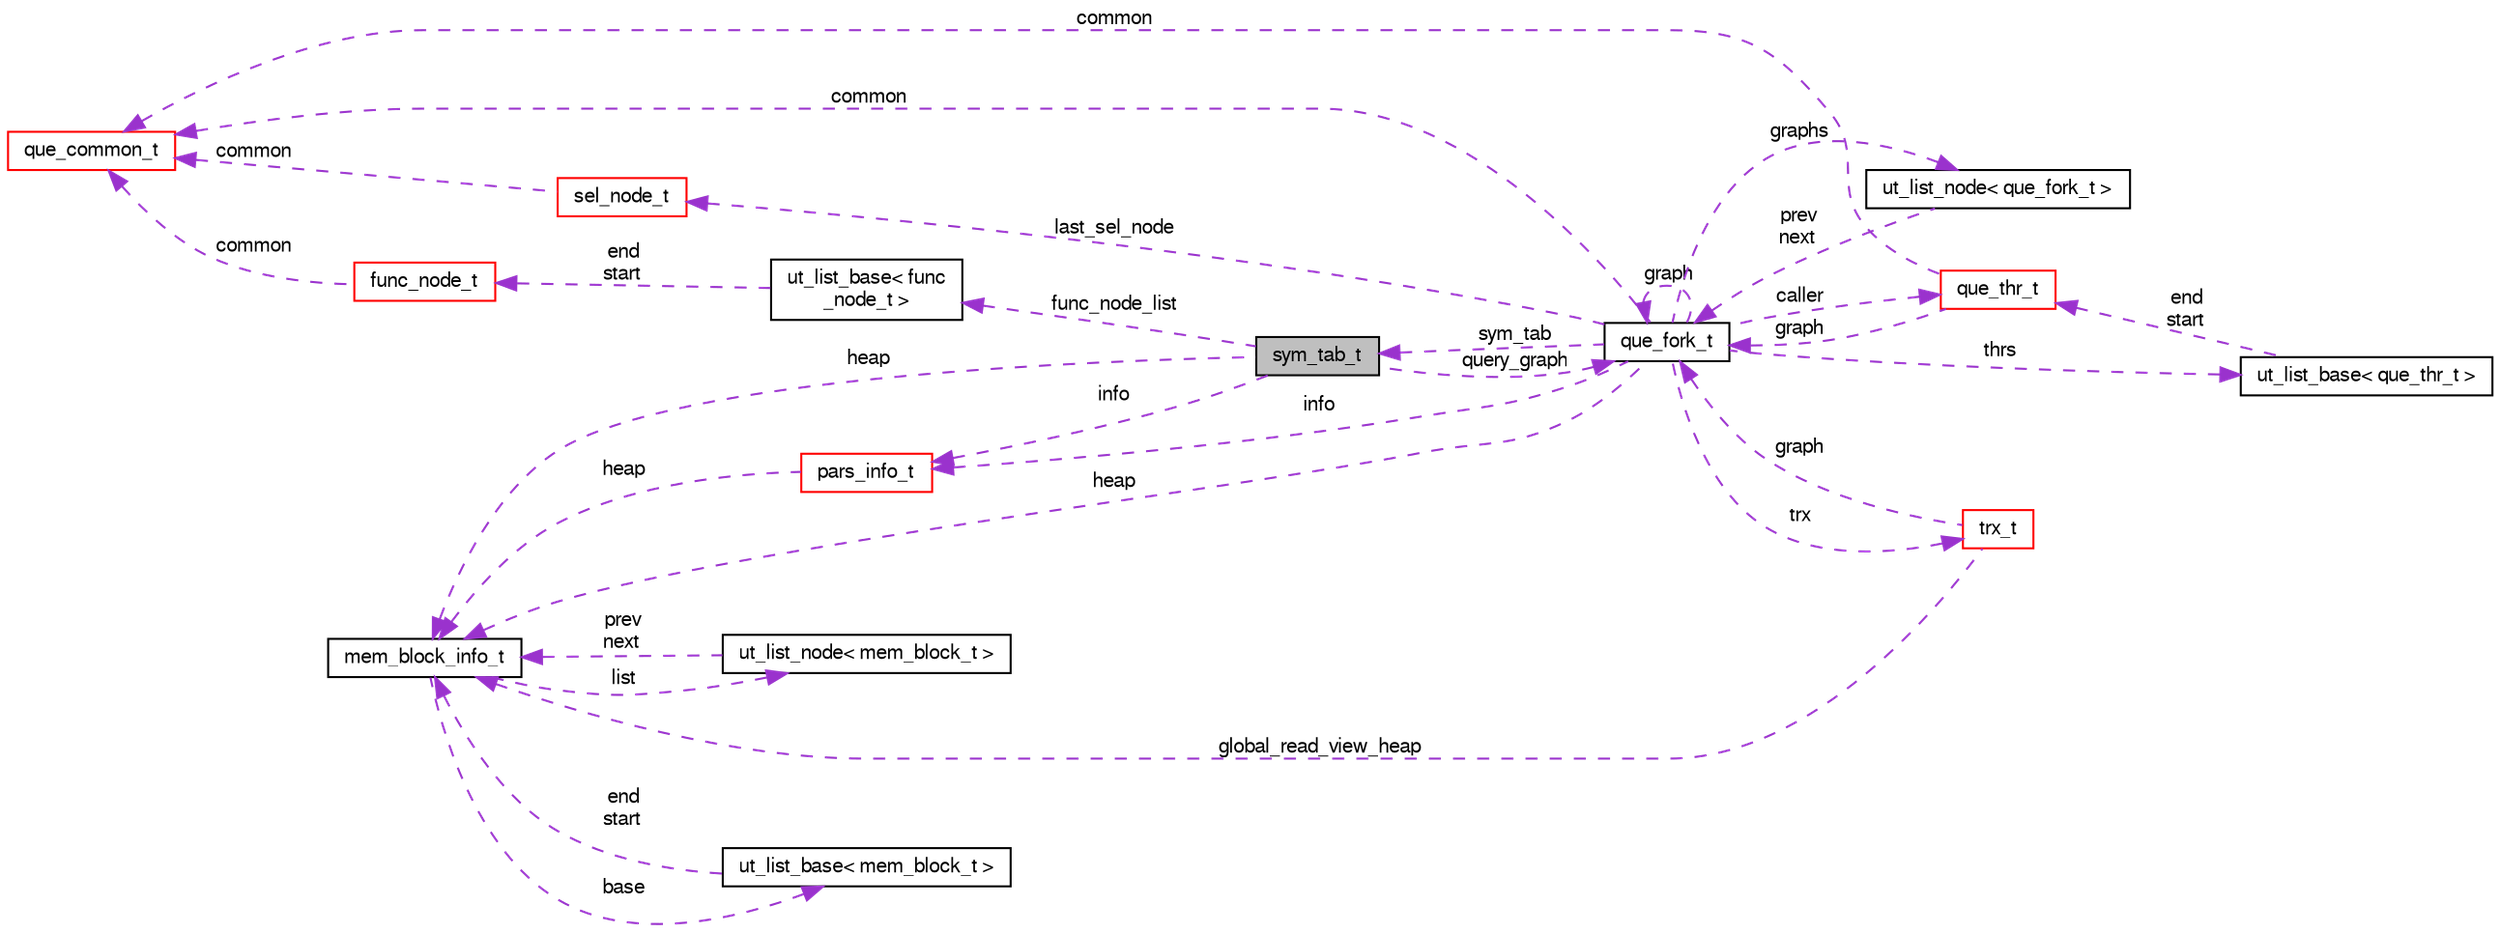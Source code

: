digraph "sym_tab_t"
{
  bgcolor="transparent";
  edge [fontname="FreeSans",fontsize="10",labelfontname="FreeSans",labelfontsize="10"];
  node [fontname="FreeSans",fontsize="10",shape=record];
  rankdir="LR";
  Node1 [label="sym_tab_t",height=0.2,width=0.4,color="black", fillcolor="grey75", style="filled" fontcolor="black"];
  Node2 -> Node1 [dir="back",color="darkorchid3",fontsize="10",style="dashed",label=" func_node_list" ,fontname="FreeSans"];
  Node2 [label="ut_list_base\< func\l_node_t \>",height=0.2,width=0.4,color="black",URL="$structut__list__base.html"];
  Node3 -> Node2 [dir="back",color="darkorchid3",fontsize="10",style="dashed",label=" end\nstart" ,fontname="FreeSans"];
  Node3 [label="func_node_t",height=0.2,width=0.4,color="red",URL="$structfunc__node__t.html"];
  Node4 -> Node3 [dir="back",color="darkorchid3",fontsize="10",style="dashed",label=" common" ,fontname="FreeSans"];
  Node4 [label="que_common_t",height=0.2,width=0.4,color="red",URL="$structque__common__t.html"];
  Node5 -> Node1 [dir="back",color="darkorchid3",fontsize="10",style="dashed",label=" heap" ,fontname="FreeSans"];
  Node5 [label="mem_block_info_t",height=0.2,width=0.4,color="black",URL="$structmem__block__info__t.html"];
  Node6 -> Node5 [dir="back",color="darkorchid3",fontsize="10",style="dashed",label=" base" ,fontname="FreeSans"];
  Node6 [label="ut_list_base\< mem_block_t \>",height=0.2,width=0.4,color="black",URL="$structut__list__base.html"];
  Node5 -> Node6 [dir="back",color="darkorchid3",fontsize="10",style="dashed",label=" end\nstart" ,fontname="FreeSans"];
  Node7 -> Node5 [dir="back",color="darkorchid3",fontsize="10",style="dashed",label=" list" ,fontname="FreeSans"];
  Node7 [label="ut_list_node\< mem_block_t \>",height=0.2,width=0.4,color="black",URL="$structut__list__node.html"];
  Node5 -> Node7 [dir="back",color="darkorchid3",fontsize="10",style="dashed",label=" prev\nnext" ,fontname="FreeSans"];
  Node8 -> Node1 [dir="back",color="darkorchid3",fontsize="10",style="dashed",label=" query_graph" ,fontname="FreeSans"];
  Node8 [label="que_fork_t",height=0.2,width=0.4,color="black",URL="$structque__fork__t.html"];
  Node1 -> Node8 [dir="back",color="darkorchid3",fontsize="10",style="dashed",label=" sym_tab" ,fontname="FreeSans"];
  Node4 -> Node8 [dir="back",color="darkorchid3",fontsize="10",style="dashed",label=" common" ,fontname="FreeSans"];
  Node9 -> Node8 [dir="back",color="darkorchid3",fontsize="10",style="dashed",label=" graphs" ,fontname="FreeSans"];
  Node9 [label="ut_list_node\< que_fork_t \>",height=0.2,width=0.4,color="black",URL="$structut__list__node.html"];
  Node8 -> Node9 [dir="back",color="darkorchid3",fontsize="10",style="dashed",label=" prev\nnext" ,fontname="FreeSans"];
  Node5 -> Node8 [dir="back",color="darkorchid3",fontsize="10",style="dashed",label=" heap" ,fontname="FreeSans"];
  Node10 -> Node8 [dir="back",color="darkorchid3",fontsize="10",style="dashed",label=" last_sel_node" ,fontname="FreeSans"];
  Node10 [label="sel_node_t",height=0.2,width=0.4,color="red",URL="$structsel__node__t.html"];
  Node4 -> Node10 [dir="back",color="darkorchid3",fontsize="10",style="dashed",label=" common" ,fontname="FreeSans"];
  Node11 -> Node8 [dir="back",color="darkorchid3",fontsize="10",style="dashed",label=" thrs" ,fontname="FreeSans"];
  Node11 [label="ut_list_base\< que_thr_t \>",height=0.2,width=0.4,color="black",URL="$structut__list__base.html"];
  Node12 -> Node11 [dir="back",color="darkorchid3",fontsize="10",style="dashed",label=" end\nstart" ,fontname="FreeSans"];
  Node12 [label="que_thr_t",height=0.2,width=0.4,color="red",URL="$structque__thr__t.html"];
  Node4 -> Node12 [dir="back",color="darkorchid3",fontsize="10",style="dashed",label=" common" ,fontname="FreeSans"];
  Node8 -> Node12 [dir="back",color="darkorchid3",fontsize="10",style="dashed",label=" graph" ,fontname="FreeSans"];
  Node13 -> Node8 [dir="back",color="darkorchid3",fontsize="10",style="dashed",label=" trx" ,fontname="FreeSans"];
  Node13 [label="trx_t",height=0.2,width=0.4,color="red",URL="$structtrx__t.html"];
  Node5 -> Node13 [dir="back",color="darkorchid3",fontsize="10",style="dashed",label=" global_read_view_heap" ,fontname="FreeSans"];
  Node8 -> Node13 [dir="back",color="darkorchid3",fontsize="10",style="dashed",label=" graph" ,fontname="FreeSans"];
  Node8 -> Node8 [dir="back",color="darkorchid3",fontsize="10",style="dashed",label=" graph" ,fontname="FreeSans"];
  Node14 -> Node8 [dir="back",color="darkorchid3",fontsize="10",style="dashed",label=" info" ,fontname="FreeSans"];
  Node14 [label="pars_info_t",height=0.2,width=0.4,color="red",URL="$structpars__info__t.html"];
  Node5 -> Node14 [dir="back",color="darkorchid3",fontsize="10",style="dashed",label=" heap" ,fontname="FreeSans"];
  Node12 -> Node8 [dir="back",color="darkorchid3",fontsize="10",style="dashed",label=" caller" ,fontname="FreeSans"];
  Node14 -> Node1 [dir="back",color="darkorchid3",fontsize="10",style="dashed",label=" info" ,fontname="FreeSans"];
}
